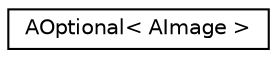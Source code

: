 digraph "Graphical Class Hierarchy"
{
 // LATEX_PDF_SIZE
  edge [fontname="Helvetica",fontsize="10",labelfontname="Helvetica",labelfontsize="10"];
  node [fontname="Helvetica",fontsize="10",shape=record];
  rankdir="LR";
  Node0 [label="AOptional\< AImage \>",height=0.2,width=0.4,color="black", fillcolor="white", style="filled",URL="$classAOptional.html",tooltip=" "];
}
